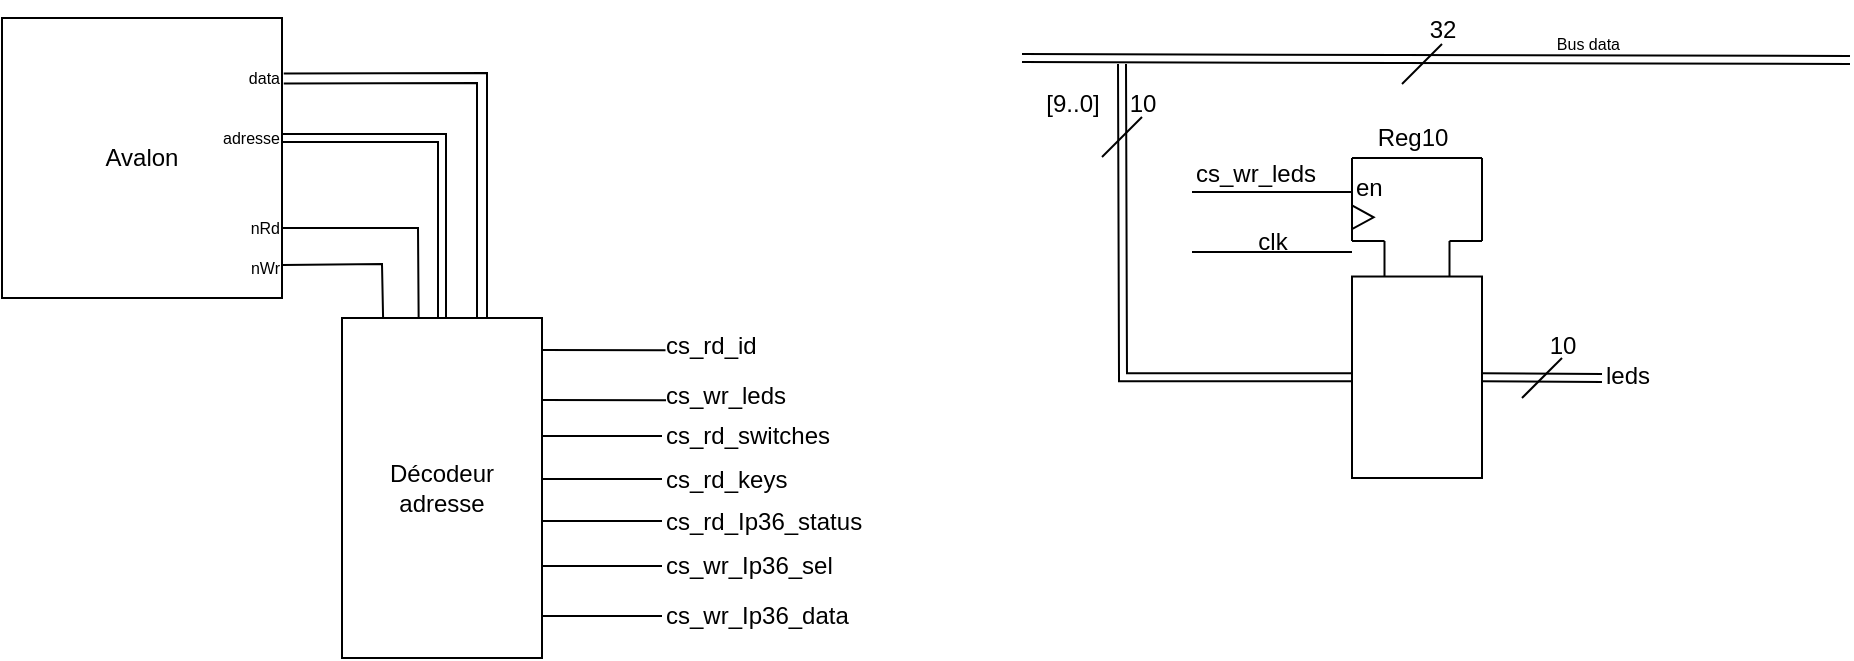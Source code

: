 <mxfile version="25.0.2" pages="4">
  <diagram name="Seite-1" id="WHJhsWlnj6PwrG92PgTd">
    <mxGraphModel dx="406" dy="423" grid="1" gridSize="10" guides="1" tooltips="1" connect="1" arrows="1" fold="1" page="1" pageScale="1" pageWidth="827" pageHeight="1169" math="0" shadow="0">
      <root>
        <mxCell id="0" />
        <mxCell id="1" parent="0" />
        <mxCell id="aQepS8XuW1JBo7_OK3mn-1" value="Avalon" style="whiteSpace=wrap;html=1;aspect=fixed;fontColor=#000000;" vertex="1" parent="1">
          <mxGeometry x="20" y="20" width="140" height="140" as="geometry" />
        </mxCell>
        <mxCell id="aQepS8XuW1JBo7_OK3mn-2" value="" style="shape=link;endArrow=classic;html=1;rounded=0;width=5;entryX=0.75;entryY=0;entryDx=0;entryDy=0;fontColor=#000000;exitX=1.022;exitY=0.512;exitDx=0;exitDy=0;exitPerimeter=0;" edge="1" parent="1" source="aQepS8XuW1JBo7_OK3mn-7">
          <mxGeometry width="50" height="50" relative="1" as="geometry">
            <mxPoint x="260" y="50" as="sourcePoint" />
            <mxPoint x="260" y="170" as="targetPoint" />
            <Array as="points">
              <mxPoint x="260" y="50" />
            </Array>
          </mxGeometry>
        </mxCell>
        <mxCell id="aQepS8XuW1JBo7_OK3mn-3" value="" style="endArrow=none;html=1;rounded=0;entryX=1;entryY=0.75;entryDx=0;entryDy=0;exitX=0.354;exitY=-0.002;exitDx=0;exitDy=0;exitPerimeter=0;fontColor=#000000;" edge="1" parent="1" target="aQepS8XuW1JBo7_OK3mn-1">
          <mxGeometry width="50" height="50" relative="1" as="geometry">
            <mxPoint x="228.32" y="169.84" as="sourcePoint" />
            <mxPoint x="220" y="120" as="targetPoint" />
            <Array as="points">
              <mxPoint x="228" y="125" />
            </Array>
          </mxGeometry>
        </mxCell>
        <mxCell id="aQepS8XuW1JBo7_OK3mn-4" value="" style="endArrow=none;html=1;rounded=0;exitX=1;exitY=0.882;exitDx=0;exitDy=0;exitPerimeter=0;entryX=0.132;entryY=0.009;entryDx=0;entryDy=0;entryPerimeter=0;fontColor=#000000;" edge="1" parent="1" source="aQepS8XuW1JBo7_OK3mn-1">
          <mxGeometry width="50" height="50" relative="1" as="geometry">
            <mxPoint x="210" y="150" as="sourcePoint" />
            <mxPoint x="210.56" y="170.72" as="targetPoint" />
            <Array as="points">
              <mxPoint x="210" y="143" />
            </Array>
          </mxGeometry>
        </mxCell>
        <mxCell id="aQepS8XuW1JBo7_OK3mn-5" value="nWr" style="text;html=1;align=right;verticalAlign=middle;resizable=0;points=[];autosize=1;strokeColor=none;fillColor=none;fontSize=8;fontColor=#000000;" vertex="1" parent="1">
          <mxGeometry x="120" y="135" width="40" height="20" as="geometry" />
        </mxCell>
        <mxCell id="aQepS8XuW1JBo7_OK3mn-6" value="nRd" style="text;html=1;align=right;verticalAlign=middle;resizable=0;points=[];autosize=1;strokeColor=none;fillColor=none;fontSize=8;fontColor=#000000;" vertex="1" parent="1">
          <mxGeometry x="120" y="115" width="40" height="20" as="geometry" />
        </mxCell>
        <mxCell id="aQepS8XuW1JBo7_OK3mn-7" value="data" style="text;html=1;align=right;verticalAlign=middle;resizable=0;points=[];autosize=1;strokeColor=none;fillColor=none;fontSize=8;fontColor=#000000;" vertex="1" parent="1">
          <mxGeometry x="120" y="40" width="40" height="20" as="geometry" />
        </mxCell>
        <mxCell id="aQepS8XuW1JBo7_OK3mn-8" value="adresse" style="text;html=1;align=right;verticalAlign=middle;resizable=0;points=[];autosize=1;strokeColor=none;fillColor=none;fontSize=8;fontColor=#000000;" vertex="1" parent="1">
          <mxGeometry x="110" y="70" width="50" height="20" as="geometry" />
        </mxCell>
        <mxCell id="aQepS8XuW1JBo7_OK3mn-9" value="" style="shape=link;endArrow=classic;html=1;rounded=0;entryX=0.5;entryY=0;entryDx=0;entryDy=0;fontColor=#000000;" edge="1" parent="1">
          <mxGeometry width="50" height="50" relative="1" as="geometry">
            <mxPoint x="160" y="80" as="sourcePoint" />
            <mxPoint x="240" y="170" as="targetPoint" />
            <Array as="points">
              <mxPoint x="240" y="80" />
            </Array>
          </mxGeometry>
        </mxCell>
        <mxCell id="aQepS8XuW1JBo7_OK3mn-10" value="Décodeur&lt;br&gt;adresse" style="rounded=0;whiteSpace=wrap;html=1;fontColor=#000000;" vertex="1" parent="1">
          <mxGeometry x="190" y="170" width="100" height="170" as="geometry" />
        </mxCell>
        <mxCell id="aQepS8XuW1JBo7_OK3mn-11" value="" style="endArrow=none;html=1;rounded=0;entryX=0.025;entryY=0.571;entryDx=0;entryDy=0;entryPerimeter=0;fontColor=#000000;" edge="1" parent="1" target="aQepS8XuW1JBo7_OK3mn-12">
          <mxGeometry width="50" height="50" relative="1" as="geometry">
            <mxPoint x="290" y="211" as="sourcePoint" />
            <mxPoint x="370" y="217" as="targetPoint" />
          </mxGeometry>
        </mxCell>
        <mxCell id="aQepS8XuW1JBo7_OK3mn-12" value="cs_wr_leds" style="text;html=1;align=left;verticalAlign=middle;resizable=0;points=[];autosize=1;strokeColor=none;fillColor=none;fontColor=#000000;" vertex="1" parent="1">
          <mxGeometry x="350" y="194" width="80" height="30" as="geometry" />
        </mxCell>
        <mxCell id="aQepS8XuW1JBo7_OK3mn-13" value="" style="endArrow=none;html=1;rounded=0;exitX=0.998;exitY=0.267;exitDx=0;exitDy=0;exitPerimeter=0;fontColor=#000000;" edge="1" parent="1" target="aQepS8XuW1JBo7_OK3mn-14">
          <mxGeometry width="50" height="50" relative="1" as="geometry">
            <mxPoint x="290" y="229" as="sourcePoint" />
            <mxPoint x="370" y="234" as="targetPoint" />
          </mxGeometry>
        </mxCell>
        <mxCell id="aQepS8XuW1JBo7_OK3mn-14" value="cs_rd_switches" style="text;html=1;align=left;verticalAlign=middle;resizable=0;points=[];autosize=1;strokeColor=none;fillColor=none;fontColor=#000000;" vertex="1" parent="1">
          <mxGeometry x="350" y="214" width="110" height="30" as="geometry" />
        </mxCell>
        <mxCell id="aQepS8XuW1JBo7_OK3mn-15" value="" style="endArrow=none;html=1;rounded=0;exitX=0.998;exitY=0.267;exitDx=0;exitDy=0;exitPerimeter=0;fontColor=#000000;" edge="1" parent="1" target="aQepS8XuW1JBo7_OK3mn-16">
          <mxGeometry width="50" height="50" relative="1" as="geometry">
            <mxPoint x="290" y="250.5" as="sourcePoint" />
            <mxPoint x="370" y="255.5" as="targetPoint" />
          </mxGeometry>
        </mxCell>
        <mxCell id="aQepS8XuW1JBo7_OK3mn-16" value="cs_rd_keys" style="text;html=1;align=left;verticalAlign=middle;resizable=0;points=[];autosize=1;strokeColor=none;fillColor=none;fontColor=#000000;" vertex="1" parent="1">
          <mxGeometry x="350" y="235.5" width="80" height="30" as="geometry" />
        </mxCell>
        <mxCell id="aQepS8XuW1JBo7_OK3mn-17" value="" style="endArrow=none;html=1;rounded=0;exitX=0.998;exitY=0.267;exitDx=0;exitDy=0;exitPerimeter=0;fontColor=#000000;" edge="1" parent="1" target="aQepS8XuW1JBo7_OK3mn-18">
          <mxGeometry width="50" height="50" relative="1" as="geometry">
            <mxPoint x="290" y="271.5" as="sourcePoint" />
            <mxPoint x="370" y="276.5" as="targetPoint" />
          </mxGeometry>
        </mxCell>
        <mxCell id="aQepS8XuW1JBo7_OK3mn-18" value="cs_rd_Ip36_status" style="text;html=1;align=left;verticalAlign=middle;resizable=0;points=[];autosize=1;strokeColor=none;fillColor=none;fontColor=#000000;" vertex="1" parent="1">
          <mxGeometry x="350" y="256.5" width="120" height="30" as="geometry" />
        </mxCell>
        <mxCell id="aQepS8XuW1JBo7_OK3mn-19" value="" style="endArrow=none;html=1;rounded=0;exitX=0.998;exitY=0.267;exitDx=0;exitDy=0;exitPerimeter=0;fontColor=#000000;" edge="1" parent="1" target="aQepS8XuW1JBo7_OK3mn-20">
          <mxGeometry width="50" height="50" relative="1" as="geometry">
            <mxPoint x="290" y="294" as="sourcePoint" />
            <mxPoint x="370" y="299" as="targetPoint" />
          </mxGeometry>
        </mxCell>
        <mxCell id="aQepS8XuW1JBo7_OK3mn-20" value="cs_wr_Ip36_sel" style="text;html=1;align=left;verticalAlign=middle;resizable=0;points=[];autosize=1;strokeColor=none;fillColor=none;fontColor=#000000;" vertex="1" parent="1">
          <mxGeometry x="350" y="279" width="110" height="30" as="geometry" />
        </mxCell>
        <mxCell id="aQepS8XuW1JBo7_OK3mn-21" value="" style="endArrow=none;html=1;rounded=0;exitX=0.998;exitY=0.267;exitDx=0;exitDy=0;exitPerimeter=0;fontColor=#000000;" edge="1" parent="1" target="aQepS8XuW1JBo7_OK3mn-22">
          <mxGeometry width="50" height="50" relative="1" as="geometry">
            <mxPoint x="290" y="319" as="sourcePoint" />
            <mxPoint x="370" y="324" as="targetPoint" />
          </mxGeometry>
        </mxCell>
        <mxCell id="aQepS8XuW1JBo7_OK3mn-22" value="cs_wr_Ip36_data" style="text;html=1;align=left;verticalAlign=middle;resizable=0;points=[];autosize=1;strokeColor=none;fillColor=none;fontColor=#000000;" vertex="1" parent="1">
          <mxGeometry x="350" y="304" width="110" height="30" as="geometry" />
        </mxCell>
        <mxCell id="aQepS8XuW1JBo7_OK3mn-23" value="" style="endArrow=none;html=1;rounded=0;entryX=0.025;entryY=0.571;entryDx=0;entryDy=0;entryPerimeter=0;fontColor=#000000;" edge="1" parent="1" target="aQepS8XuW1JBo7_OK3mn-24">
          <mxGeometry width="50" height="50" relative="1" as="geometry">
            <mxPoint x="290" y="186" as="sourcePoint" />
            <mxPoint x="370" y="192" as="targetPoint" />
          </mxGeometry>
        </mxCell>
        <mxCell id="aQepS8XuW1JBo7_OK3mn-24" value="cs_rd_id" style="text;html=1;align=left;verticalAlign=middle;resizable=0;points=[];autosize=1;strokeColor=none;fillColor=none;fontColor=#000000;" vertex="1" parent="1">
          <mxGeometry x="350" y="169" width="70" height="30" as="geometry" />
        </mxCell>
        <mxCell id="aQepS8XuW1JBo7_OK3mn-25" style="edgeStyle=orthogonalEdgeStyle;rounded=0;orthogonalLoop=1;jettySize=auto;html=1;exitX=0;exitY=0.5;exitDx=0;exitDy=0;shape=link;fontColor=#000000;" edge="1" parent="1" source="aQepS8XuW1JBo7_OK3mn-26">
          <mxGeometry relative="1" as="geometry">
            <mxPoint x="580" y="43" as="targetPoint" />
          </mxGeometry>
        </mxCell>
        <mxCell id="aQepS8XuW1JBo7_OK3mn-34" value="" style="endArrow=none;html=1;rounded=0;endFill=0;fontColor=#000000;" edge="1" parent="1">
          <mxGeometry width="50" height="50" relative="1" as="geometry">
            <mxPoint x="615" y="107" as="sourcePoint" />
            <mxPoint x="695" y="107" as="targetPoint" />
          </mxGeometry>
        </mxCell>
        <mxCell id="aQepS8XuW1JBo7_OK3mn-36" value="" style="endArrow=none;html=1;rounded=0;endFill=0;fontColor=#000000;" edge="1" parent="1">
          <mxGeometry width="50" height="50" relative="1" as="geometry">
            <mxPoint x="615" y="137" as="sourcePoint" />
            <mxPoint x="695" y="137" as="targetPoint" />
          </mxGeometry>
        </mxCell>
        <mxCell id="aQepS8XuW1JBo7_OK3mn-38" value="clk" style="text;html=1;align=center;verticalAlign=middle;resizable=0;points=[];autosize=1;strokeColor=none;fillColor=none;fontColor=#000000;" vertex="1" parent="1">
          <mxGeometry x="635" y="117" width="40" height="30" as="geometry" />
        </mxCell>
        <mxCell id="aQepS8XuW1JBo7_OK3mn-40" value="cs_wr_leds" style="text;html=1;align=left;verticalAlign=middle;resizable=0;points=[];autosize=1;strokeColor=none;fillColor=none;fontColor=#000000;" vertex="1" parent="1">
          <mxGeometry x="615" y="83" width="80" height="30" as="geometry" />
        </mxCell>
        <mxCell id="aQepS8XuW1JBo7_OK3mn-41" value="Bus data" style="text;html=1;align=right;verticalAlign=middle;resizable=0;points=[];autosize=1;strokeColor=none;fillColor=none;fontSize=8;fontColor=#000000;" vertex="1" parent="1">
          <mxGeometry x="770" y="23" width="60" height="20" as="geometry" />
        </mxCell>
        <mxCell id="aQepS8XuW1JBo7_OK3mn-42" value="" style="endArrow=none;html=1;rounded=0;shape=link;entryX=1;entryY=0.5;entryDx=0;entryDy=0;fontColor=#000000;" edge="1" parent="1" target="aQepS8XuW1JBo7_OK3mn-26">
          <mxGeometry width="50" height="50" relative="1" as="geometry">
            <mxPoint x="820" y="200" as="sourcePoint" />
            <mxPoint x="850" y="273" as="targetPoint" />
            <Array as="points" />
          </mxGeometry>
        </mxCell>
        <mxCell id="aQepS8XuW1JBo7_OK3mn-43" value="leds" style="text;html=1;align=left;verticalAlign=middle;resizable=0;points=[];autosize=1;strokeColor=none;fillColor=none;fontColor=#000000;" vertex="1" parent="1">
          <mxGeometry x="820" y="184" width="50" height="30" as="geometry" />
        </mxCell>
        <mxCell id="aQepS8XuW1JBo7_OK3mn-44" value="" style="endArrow=none;html=1;rounded=0;fontColor=#000000;" edge="1" parent="1">
          <mxGeometry width="50" height="50" relative="1" as="geometry">
            <mxPoint x="720" y="53" as="sourcePoint" />
            <mxPoint x="740" y="33" as="targetPoint" />
          </mxGeometry>
        </mxCell>
        <mxCell id="aQepS8XuW1JBo7_OK3mn-45" value="32" style="text;html=1;align=center;verticalAlign=middle;resizable=0;points=[];autosize=1;strokeColor=none;fillColor=none;fontColor=#000000;" vertex="1" parent="1">
          <mxGeometry x="720" y="11" width="40" height="30" as="geometry" />
        </mxCell>
        <mxCell id="aQepS8XuW1JBo7_OK3mn-46" value="" style="endArrow=none;html=1;rounded=0;fontColor=#000000;" edge="1" parent="1">
          <mxGeometry width="50" height="50" relative="1" as="geometry">
            <mxPoint x="570" y="89.5" as="sourcePoint" />
            <mxPoint x="590" y="69.5" as="targetPoint" />
          </mxGeometry>
        </mxCell>
        <mxCell id="aQepS8XuW1JBo7_OK3mn-47" value="10" style="text;html=1;align=center;verticalAlign=middle;resizable=0;points=[];autosize=1;strokeColor=none;fillColor=none;fontColor=#000000;" vertex="1" parent="1">
          <mxGeometry x="570" y="47.5" width="40" height="30" as="geometry" />
        </mxCell>
        <mxCell id="aQepS8XuW1JBo7_OK3mn-48" value="[9..0]" style="text;html=1;align=center;verticalAlign=middle;resizable=0;points=[];autosize=1;strokeColor=none;fillColor=none;fontColor=#000000;" vertex="1" parent="1">
          <mxGeometry x="530" y="47.5" width="50" height="30" as="geometry" />
        </mxCell>
        <mxCell id="aQepS8XuW1JBo7_OK3mn-49" value="" style="endArrow=none;html=1;rounded=0;fontColor=#000000;" edge="1" parent="1">
          <mxGeometry width="50" height="50" relative="1" as="geometry">
            <mxPoint x="780" y="210" as="sourcePoint" />
            <mxPoint x="800" y="190" as="targetPoint" />
          </mxGeometry>
        </mxCell>
        <mxCell id="aQepS8XuW1JBo7_OK3mn-50" value="10" style="text;html=1;align=center;verticalAlign=middle;resizable=0;points=[];autosize=1;strokeColor=none;fillColor=none;fontColor=#000000;" vertex="1" parent="1">
          <mxGeometry x="780" y="169" width="40" height="30" as="geometry" />
        </mxCell>
        <mxCell id="aQepS8XuW1JBo7_OK3mn-51" value="" style="shape=link;endArrow=classic;html=1;rounded=0;fontColor=#000000;" edge="1" parent="1">
          <mxGeometry width="50" height="50" relative="1" as="geometry">
            <mxPoint x="530" y="40.05" as="sourcePoint" />
            <mxPoint x="944" y="41" as="targetPoint" />
          </mxGeometry>
        </mxCell>
        <mxCell id="aQepS8XuW1JBo7_OK3mn-53" value="" style="group" vertex="1" connectable="0" parent="1">
          <mxGeometry x="695" y="65" width="65" height="185" as="geometry" />
        </mxCell>
        <mxCell id="aQepS8XuW1JBo7_OK3mn-39" value="Reg10" style="text;html=1;align=center;verticalAlign=middle;resizable=0;points=[];autosize=1;strokeColor=none;fillColor=none;fontColor=#000000;" vertex="1" parent="aQepS8XuW1JBo7_OK3mn-53">
          <mxGeometry width="60" height="30" as="geometry" />
        </mxCell>
        <mxCell id="aQepS8XuW1JBo7_OK3mn-52" value="" style="group" vertex="1" connectable="0" parent="aQepS8XuW1JBo7_OK3mn-53">
          <mxGeometry y="25" width="65" height="160" as="geometry" />
        </mxCell>
        <mxCell id="aQepS8XuW1JBo7_OK3mn-26" value="" style="rounded=0;whiteSpace=wrap;html=1;fontColor=#000000;" vertex="1" parent="aQepS8XuW1JBo7_OK3mn-52">
          <mxGeometry y="59.259" width="65" height="100.741" as="geometry" />
        </mxCell>
        <mxCell id="aQepS8XuW1JBo7_OK3mn-27" value="" style="endArrow=none;html=1;rounded=0;exitX=0.25;exitY=0;exitDx=0;exitDy=0;fontColor=#000000;" edge="1" parent="aQepS8XuW1JBo7_OK3mn-52" source="aQepS8XuW1JBo7_OK3mn-26">
          <mxGeometry width="50" height="50" relative="1" as="geometry">
            <mxPoint x="21.667" y="41.481" as="sourcePoint" />
            <mxPoint x="16.25" y="41.481" as="targetPoint" />
          </mxGeometry>
        </mxCell>
        <mxCell id="aQepS8XuW1JBo7_OK3mn-28" value="" style="endArrow=none;html=1;rounded=0;exitX=0.75;exitY=0;exitDx=0;exitDy=0;fontColor=#000000;" edge="1" parent="aQepS8XuW1JBo7_OK3mn-52" source="aQepS8XuW1JBo7_OK3mn-26">
          <mxGeometry width="50" height="50" relative="1" as="geometry">
            <mxPoint x="21.667" y="65.185" as="sourcePoint" />
            <mxPoint x="48.75" y="41.481" as="targetPoint" />
          </mxGeometry>
        </mxCell>
        <mxCell id="aQepS8XuW1JBo7_OK3mn-29" value="" style="endArrow=none;html=1;rounded=0;fontColor=#000000;" edge="1" parent="aQepS8XuW1JBo7_OK3mn-52">
          <mxGeometry width="50" height="50" relative="1" as="geometry">
            <mxPoint x="16.25" y="41.481" as="sourcePoint" />
            <mxPoint y="41.481" as="targetPoint" />
          </mxGeometry>
        </mxCell>
        <mxCell id="aQepS8XuW1JBo7_OK3mn-30" value="" style="endArrow=none;html=1;rounded=0;fontColor=#000000;" edge="1" parent="aQepS8XuW1JBo7_OK3mn-52">
          <mxGeometry width="50" height="50" relative="1" as="geometry">
            <mxPoint x="48.75" y="41.481" as="sourcePoint" />
            <mxPoint x="65" y="41.481" as="targetPoint" />
          </mxGeometry>
        </mxCell>
        <mxCell id="aQepS8XuW1JBo7_OK3mn-31" value="" style="endArrow=none;html=1;rounded=0;fontColor=#000000;" edge="1" parent="aQepS8XuW1JBo7_OK3mn-52">
          <mxGeometry width="50" height="50" relative="1" as="geometry">
            <mxPoint y="41.481" as="sourcePoint" />
            <mxPoint as="targetPoint" />
          </mxGeometry>
        </mxCell>
        <mxCell id="aQepS8XuW1JBo7_OK3mn-32" value="" style="endArrow=none;html=1;rounded=0;fontColor=#000000;" edge="1" parent="aQepS8XuW1JBo7_OK3mn-52">
          <mxGeometry width="50" height="50" relative="1" as="geometry">
            <mxPoint x="65" as="sourcePoint" />
            <mxPoint as="targetPoint" />
          </mxGeometry>
        </mxCell>
        <mxCell id="aQepS8XuW1JBo7_OK3mn-33" value="" style="endArrow=none;html=1;rounded=0;fontColor=#000000;" edge="1" parent="aQepS8XuW1JBo7_OK3mn-52">
          <mxGeometry width="50" height="50" relative="1" as="geometry">
            <mxPoint x="65" as="sourcePoint" />
            <mxPoint x="65" y="41.481" as="targetPoint" />
          </mxGeometry>
        </mxCell>
        <mxCell id="aQepS8XuW1JBo7_OK3mn-35" value="en" style="text;html=1;align=left;verticalAlign=middle;resizable=0;points=[];autosize=1;strokeColor=none;fillColor=none;fontColor=#000000;" vertex="1" parent="aQepS8XuW1JBo7_OK3mn-52">
          <mxGeometry width="40" height="30" as="geometry" />
        </mxCell>
        <mxCell id="aQepS8XuW1JBo7_OK3mn-37" value="" style="triangle;whiteSpace=wrap;html=1;fontColor=#000000;" vertex="1" parent="aQepS8XuW1JBo7_OK3mn-52">
          <mxGeometry y="23.704" width="10.833" height="11.852" as="geometry" />
        </mxCell>
      </root>
    </mxGraphModel>
  </diagram>
  <diagram id="GOYafJuAQhoHwHFVd7l4" name="chronogramme">
    <mxGraphModel dx="589" dy="613" grid="1" gridSize="10" guides="1" tooltips="1" connect="1" arrows="1" fold="1" page="1" pageScale="1" pageWidth="827" pageHeight="1169" math="0" shadow="0">
      <root>
        <mxCell id="0" />
        <mxCell id="1" parent="0" />
      </root>
    </mxGraphModel>
  </diagram>
  <diagram id="Tdup9nuuQAUE4AeLCsci" name="mss">
    <mxGraphModel dx="1117" dy="621" grid="1" gridSize="10" guides="1" tooltips="1" connect="1" arrows="1" fold="1" page="1" pageScale="1" pageWidth="827" pageHeight="1169" math="0" shadow="0">
      <root>
        <mxCell id="0" />
        <mxCell id="1" parent="0" />
        <mxCell id="Nb0j02M54Da3cgflJFD9-4" style="edgeStyle=orthogonalEdgeStyle;rounded=0;orthogonalLoop=1;jettySize=auto;html=1;exitX=1;exitY=0.5;exitDx=0;exitDy=0;entryX=0;entryY=0.5;entryDx=0;entryDy=0;" edge="1" parent="1" source="Nb0j02M54Da3cgflJFD9-1" target="Nb0j02M54Da3cgflJFD9-2">
          <mxGeometry relative="1" as="geometry" />
        </mxCell>
        <mxCell id="Nb0j02M54Da3cgflJFD9-12" value="save_char" style="edgeLabel;html=1;align=center;verticalAlign=middle;resizable=0;points=[];" vertex="1" connectable="0" parent="Nb0j02M54Da3cgflJFD9-4">
          <mxGeometry x="-0.111" y="-1" relative="1" as="geometry">
            <mxPoint x="6" y="-16" as="offset" />
          </mxGeometry>
        </mxCell>
        <mxCell id="Nb0j02M54Da3cgflJFD9-1" value="WAIT_FOR_SAVE&lt;br&gt;00" style="ellipse;whiteSpace=wrap;html=1;aspect=fixed;" vertex="1" parent="1">
          <mxGeometry x="154" y="270" width="110" height="110" as="geometry" />
        </mxCell>
        <mxCell id="Nb0j02M54Da3cgflJFD9-5" style="edgeStyle=orthogonalEdgeStyle;rounded=0;orthogonalLoop=1;jettySize=auto;html=1;exitX=1;exitY=1;exitDx=0;exitDy=0;entryX=0;entryY=1;entryDx=0;entryDy=0;curved=1;" edge="1" parent="1" source="Nb0j02M54Da3cgflJFD9-2" target="Nb0j02M54Da3cgflJFD9-3">
          <mxGeometry relative="1" as="geometry">
            <Array as="points">
              <mxPoint x="448" y="400" />
              <mxPoint x="580" y="400" />
            </Array>
          </mxGeometry>
        </mxCell>
        <mxCell id="Nb0j02M54Da3cgflJFD9-2" value="SAVE&lt;br&gt;10" style="ellipse;whiteSpace=wrap;html=1;aspect=fixed;" vertex="1" parent="1">
          <mxGeometry x="354" y="270" width="110" height="110" as="geometry" />
        </mxCell>
        <mxCell id="Nb0j02M54Da3cgflJFD9-6" style="edgeStyle=orthogonalEdgeStyle;rounded=0;orthogonalLoop=1;jettySize=auto;html=1;exitX=0;exitY=0;exitDx=0;exitDy=0;entryX=1;entryY=0;entryDx=0;entryDy=0;curved=1;" edge="1" parent="1" source="Nb0j02M54Da3cgflJFD9-3" target="Nb0j02M54Da3cgflJFD9-2">
          <mxGeometry relative="1" as="geometry">
            <Array as="points">
              <mxPoint x="580" y="260" />
              <mxPoint x="448" y="260" />
            </Array>
          </mxGeometry>
        </mxCell>
        <mxCell id="Nb0j02M54Da3cgflJFD9-14" value="&lt;span style=&quot;color: rgba(0, 0, 0, 0); font-family: monospace; font-size: 0px; text-align: start; background-color: rgb(251, 251, 251);&quot;&gt;%3CmxGraphModel%3E%3Croot%3E%3CmxCell%20id%3D%220%22%2F%3E%3CmxCell%20id%3D%221%22%20parent%3D%220%22%2F%3E%3CmxCell%20id%3D%222%22%20value%3D%22save_char%22%20style%3D%22edgeLabel%3Bhtml%3D1%3Balign%3Dcenter%3BverticalAlign%3Dmiddle%3Bresizable%3D0%3Bpoints%3D%5B%5D%3B%22%20vertex%3D%221%22%20connectable%3D%220%22%20parent%3D%221%22%3E%3CmxGeometry%20x%3D%22300%22%20y%3D%22390%22%20as%3D%22geometry%22%2F%3E%3C%2FmxCell%3E%3C%2Froot%3E%3C%2FmxGraphModel%3E&lt;/span&gt;" style="edgeLabel;html=1;align=center;verticalAlign=middle;resizable=0;points=[];" vertex="1" connectable="0" parent="Nb0j02M54Da3cgflJFD9-6">
          <mxGeometry x="0.011" relative="1" as="geometry">
            <mxPoint as="offset" />
          </mxGeometry>
        </mxCell>
        <mxCell id="Nb0j02M54Da3cgflJFD9-17" value="save_char" style="edgeLabel;html=1;align=center;verticalAlign=middle;resizable=0;points=[];" vertex="1" connectable="0" parent="Nb0j02M54Da3cgflJFD9-6">
          <mxGeometry x="0.022" y="-2" relative="1" as="geometry">
            <mxPoint y="-8" as="offset" />
          </mxGeometry>
        </mxCell>
        <mxCell id="Nb0j02M54Da3cgflJFD9-3" value="SAVE_DONE&lt;br&gt;01" style="ellipse;whiteSpace=wrap;html=1;aspect=fixed;" vertex="1" parent="1">
          <mxGeometry x="564" y="270" width="110" height="110" as="geometry" />
        </mxCell>
        <mxCell id="Nb0j02M54Da3cgflJFD9-8" style="edgeStyle=orthogonalEdgeStyle;rounded=0;orthogonalLoop=1;jettySize=auto;html=1;exitX=1;exitY=1;exitDx=0;exitDy=0;entryX=1;entryY=0;entryDx=0;entryDy=0;curved=1;" edge="1" parent="1" source="Nb0j02M54Da3cgflJFD9-3" target="Nb0j02M54Da3cgflJFD9-3">
          <mxGeometry relative="1" as="geometry">
            <Array as="points">
              <mxPoint x="694" y="364" />
              <mxPoint x="694" y="286" />
            </Array>
          </mxGeometry>
        </mxCell>
        <mxCell id="Nb0j02M54Da3cgflJFD9-18" value="/save_char" style="edgeLabel;html=1;align=center;verticalAlign=middle;resizable=0;points=[];" vertex="1" connectable="0" parent="Nb0j02M54Da3cgflJFD9-8">
          <mxGeometry x="-0.099" relative="1" as="geometry">
            <mxPoint x="36" y="-7" as="offset" />
          </mxGeometry>
        </mxCell>
        <mxCell id="Nb0j02M54Da3cgflJFD9-9" style="edgeStyle=orthogonalEdgeStyle;rounded=0;orthogonalLoop=1;jettySize=auto;html=1;exitX=1;exitY=0.5;exitDx=0;exitDy=0;" edge="1" parent="1" source="Nb0j02M54Da3cgflJFD9-11">
          <mxGeometry relative="1" as="geometry">
            <mxPoint x="694" y="140" as="targetPoint" />
          </mxGeometry>
        </mxCell>
        <mxCell id="Nb0j02M54Da3cgflJFD9-10" value="condition" style="edgeLabel;html=1;align=center;verticalAlign=middle;resizable=0;points=[];" vertex="1" connectable="0" parent="Nb0j02M54Da3cgflJFD9-9">
          <mxGeometry x="0.046" y="1" relative="1" as="geometry">
            <mxPoint y="-9" as="offset" />
          </mxGeometry>
        </mxCell>
        <mxCell id="Nb0j02M54Da3cgflJFD9-11" value="état&lt;br&gt;------------------&lt;br&gt;save, char_rdy" style="ellipse;whiteSpace=wrap;html=1;aspect=fixed;" vertex="1" parent="1">
          <mxGeometry x="490" y="96" width="90" height="90" as="geometry" />
        </mxCell>
        <mxCell id="Nb0j02M54Da3cgflJFD9-13" style="edgeStyle=orthogonalEdgeStyle;rounded=0;orthogonalLoop=1;jettySize=auto;html=1;exitX=0.418;exitY=0;exitDx=0;exitDy=0;entryX=0;entryY=0.5;entryDx=0;entryDy=0;curved=1;exitPerimeter=0;" edge="1" parent="1" source="Nb0j02M54Da3cgflJFD9-1" target="Nb0j02M54Da3cgflJFD9-1">
          <mxGeometry relative="1" as="geometry">
            <mxPoint x="419" y="280" as="sourcePoint" />
            <mxPoint x="380" y="296" as="targetPoint" />
            <Array as="points">
              <mxPoint x="200" y="240" />
              <mxPoint x="120" y="240" />
              <mxPoint x="120" y="325" />
            </Array>
          </mxGeometry>
        </mxCell>
        <mxCell id="Nb0j02M54Da3cgflJFD9-19" value="/save_char" style="edgeLabel;html=1;align=center;verticalAlign=middle;resizable=0;points=[];" vertex="1" connectable="0" parent="Nb0j02M54Da3cgflJFD9-13">
          <mxGeometry x="-0.436" y="-1" relative="1" as="geometry">
            <mxPoint y="-9" as="offset" />
          </mxGeometry>
        </mxCell>
      </root>
    </mxGraphModel>
  </diagram>
  <diagram id="vnUehrp05Nx5XKO2rcpR" name="chronogramme">
    <mxGraphModel dx="1117" dy="621" grid="1" gridSize="10" guides="1" tooltips="1" connect="1" arrows="1" fold="1" page="1" pageScale="1" pageWidth="827" pageHeight="1169" math="0" shadow="0">
      <root>
        <mxCell id="0" />
        <mxCell id="1" parent="0" />
      </root>
    </mxGraphModel>
  </diagram>
</mxfile>
